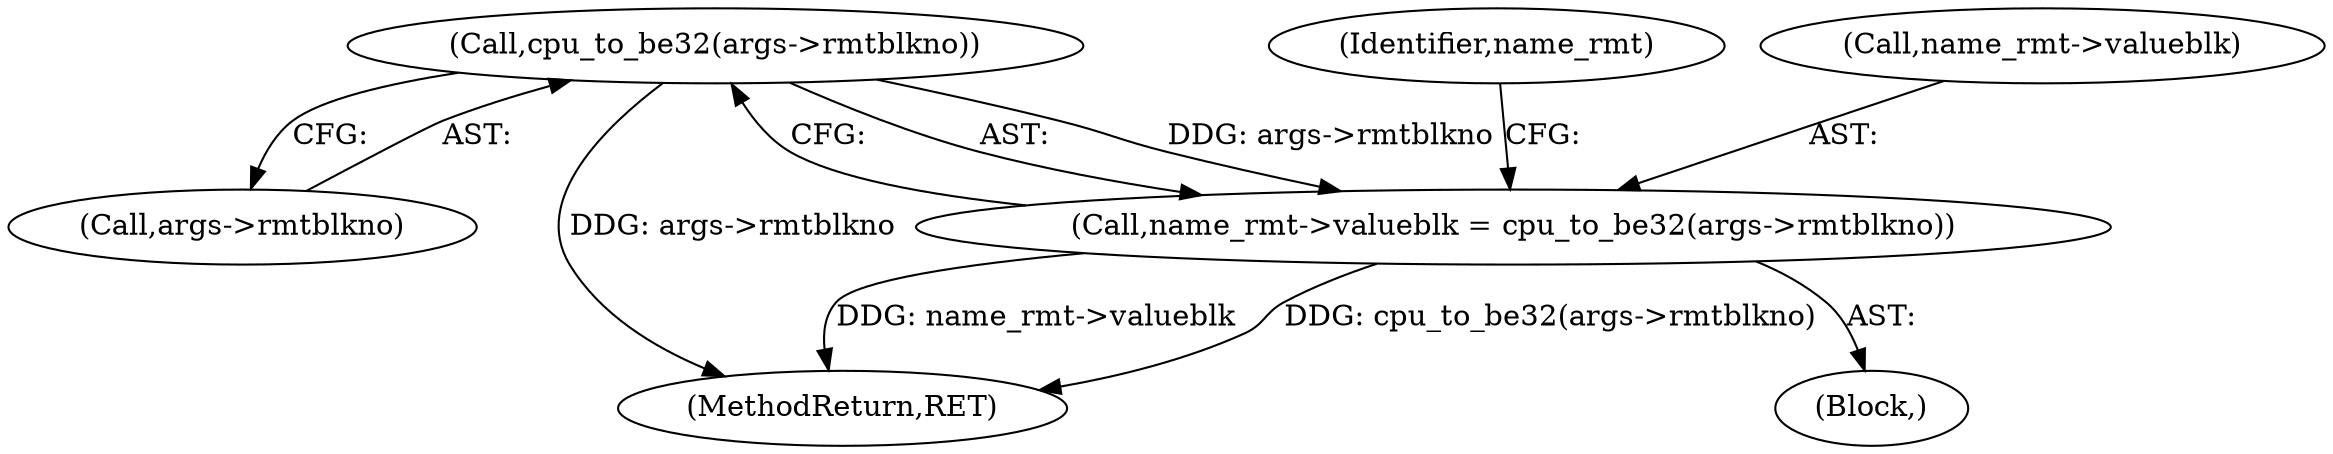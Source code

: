 digraph "0_linux_8275cdd0e7ac550dcce2b3ef6d2fb3b808c1ae59_3@pointer" {
"1000285" [label="(Call,cpu_to_be32(args->rmtblkno))"];
"1000281" [label="(Call,name_rmt->valueblk = cpu_to_be32(args->rmtblkno))"];
"1000281" [label="(Call,name_rmt->valueblk = cpu_to_be32(args->rmtblkno))"];
"1000286" [label="(Call,args->rmtblkno)"];
"1000317" [label="(MethodReturn,RET)"];
"1000265" [label="(Block,)"];
"1000285" [label="(Call,cpu_to_be32(args->rmtblkno))"];
"1000291" [label="(Identifier,name_rmt)"];
"1000282" [label="(Call,name_rmt->valueblk)"];
"1000285" -> "1000281"  [label="AST: "];
"1000285" -> "1000286"  [label="CFG: "];
"1000286" -> "1000285"  [label="AST: "];
"1000281" -> "1000285"  [label="CFG: "];
"1000285" -> "1000317"  [label="DDG: args->rmtblkno"];
"1000285" -> "1000281"  [label="DDG: args->rmtblkno"];
"1000281" -> "1000265"  [label="AST: "];
"1000282" -> "1000281"  [label="AST: "];
"1000291" -> "1000281"  [label="CFG: "];
"1000281" -> "1000317"  [label="DDG: cpu_to_be32(args->rmtblkno)"];
"1000281" -> "1000317"  [label="DDG: name_rmt->valueblk"];
}
